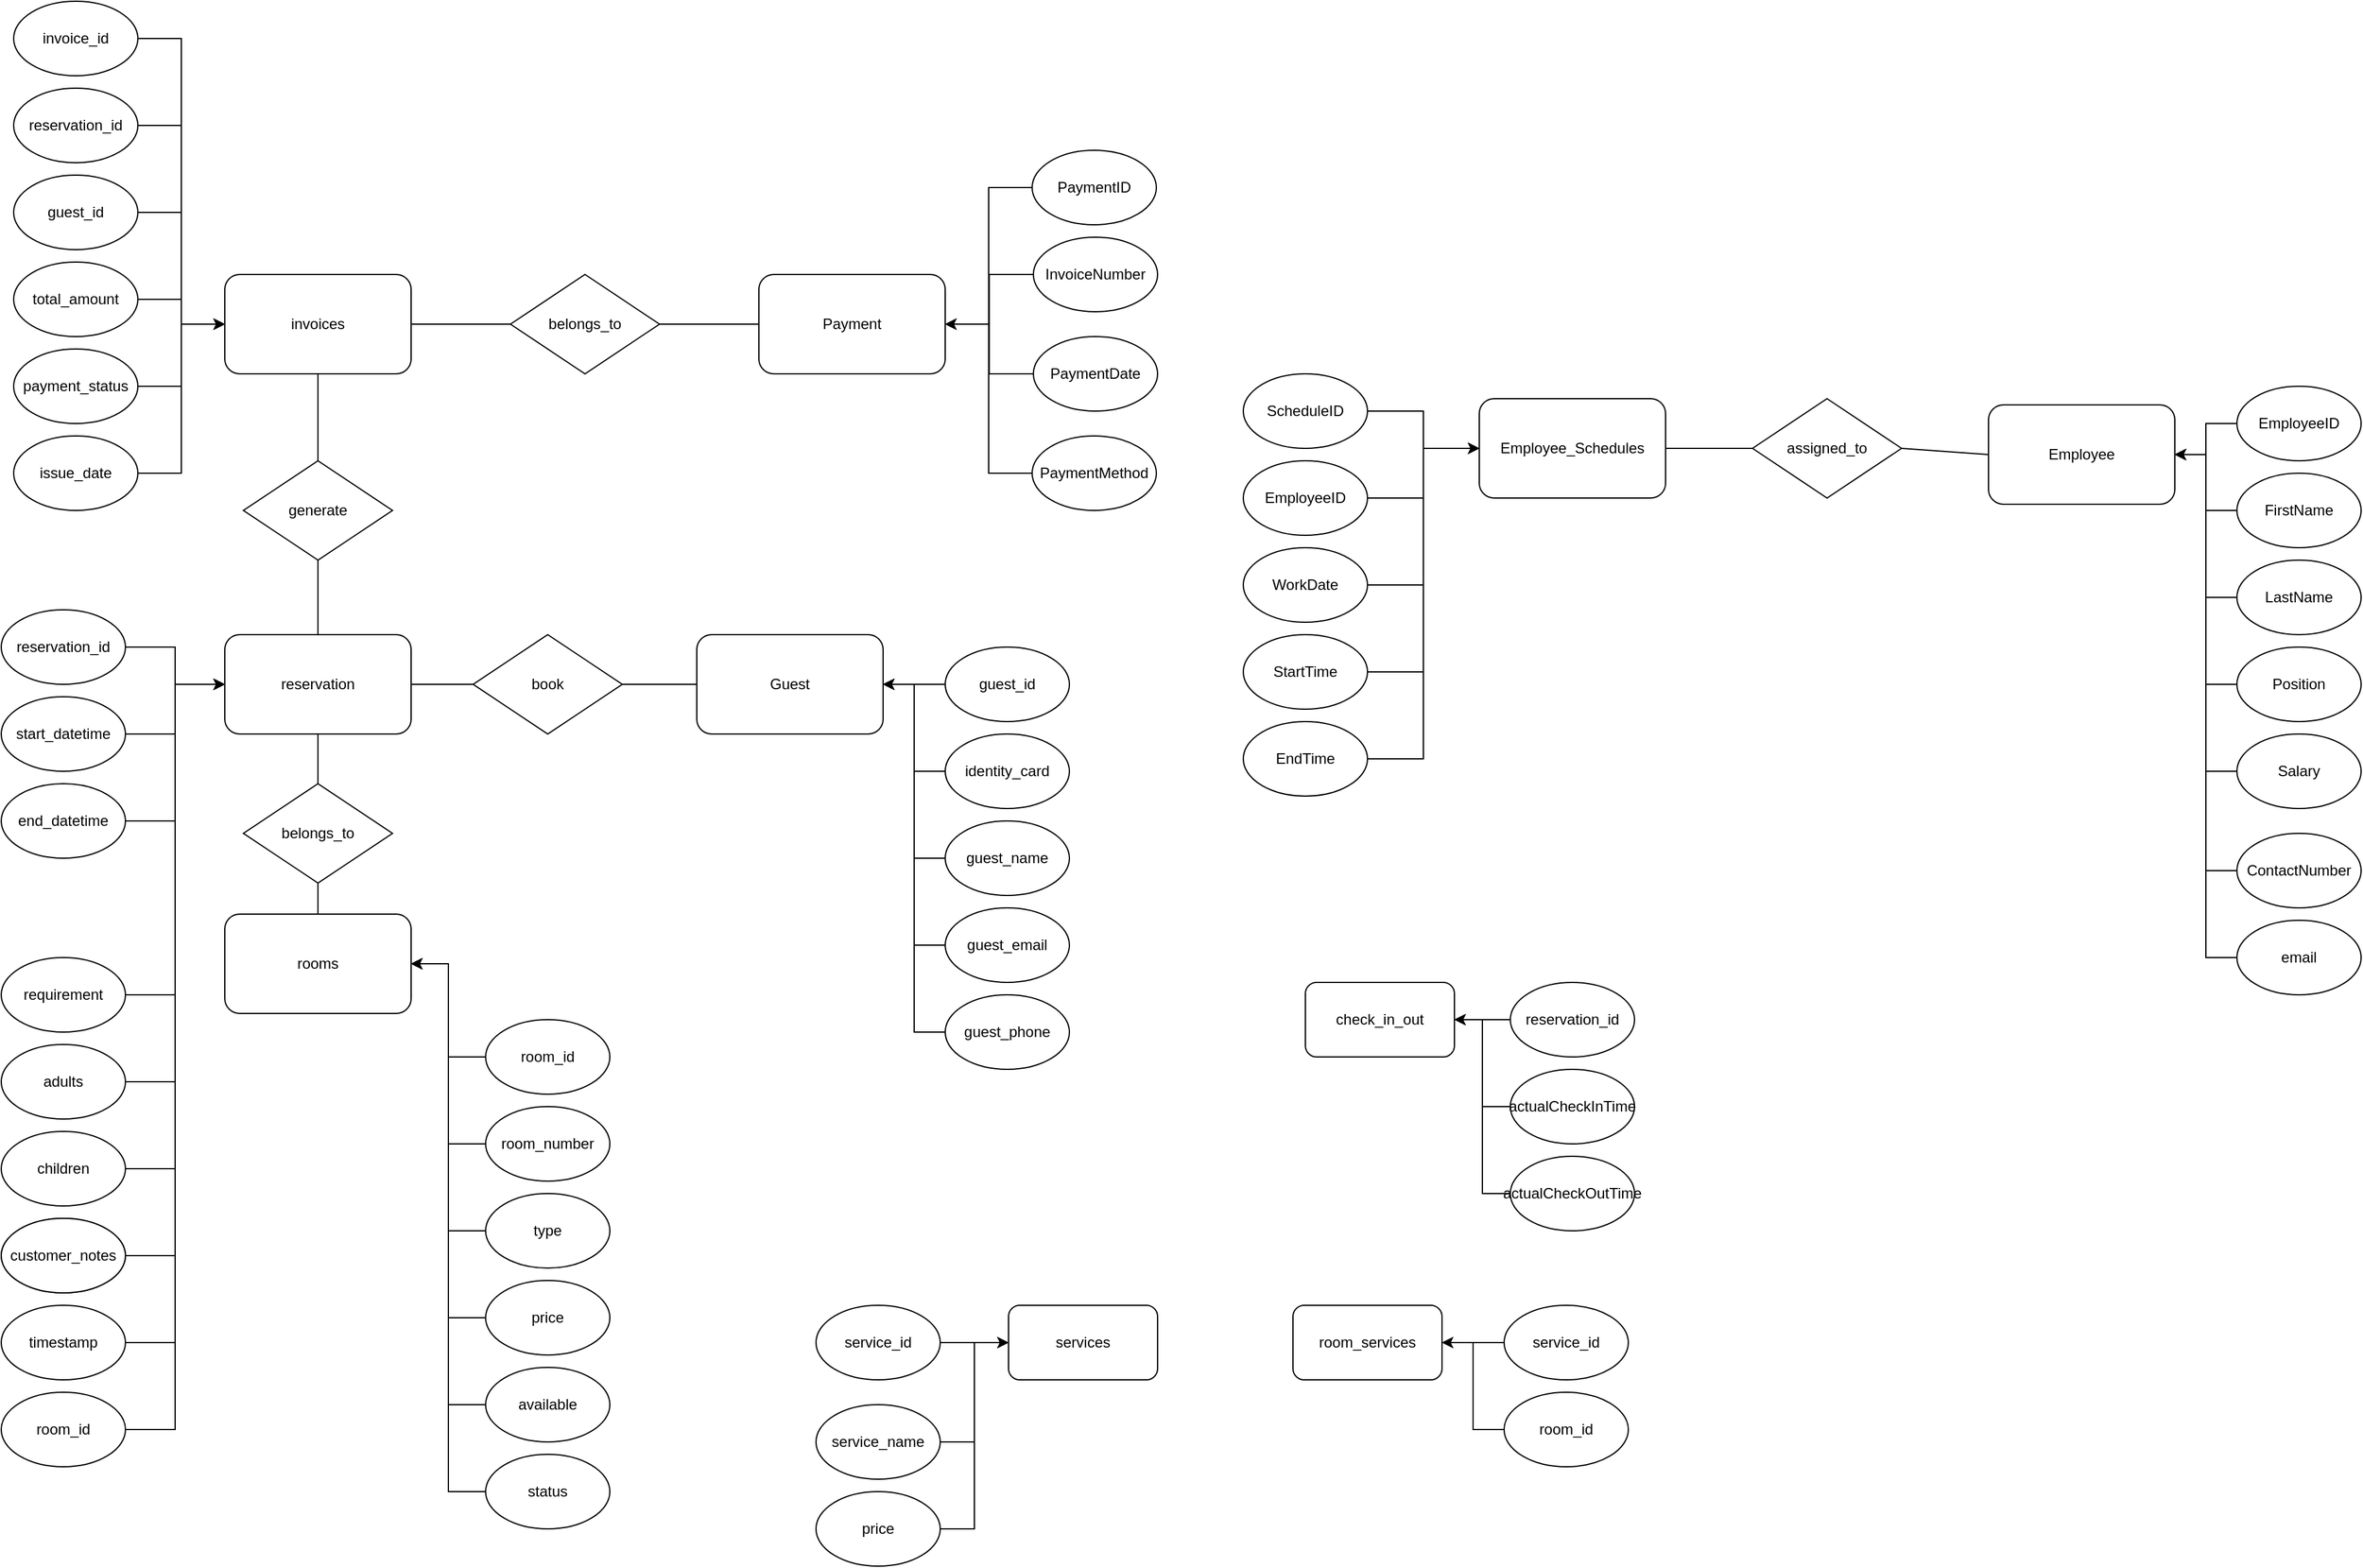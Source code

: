 <mxfile version="21.3.7" type="github">
  <diagram name="第 1 页" id="PDFTyF6WWpx5q8OWHohu">
    <mxGraphModel dx="1288" dy="1772" grid="1" gridSize="10" guides="1" tooltips="1" connect="1" arrows="1" fold="1" page="1" pageScale="1" pageWidth="827" pageHeight="1169" math="0" shadow="0">
      <root>
        <mxCell id="0" />
        <mxCell id="1" parent="0" />
        <mxCell id="RXHQ1XSv25AkQ3Qk1fcs-1" value="reservation" style="rounded=1;whiteSpace=wrap;html=1;" parent="1" vertex="1">
          <mxGeometry x="230" y="280" width="150" height="80" as="geometry" />
        </mxCell>
        <mxCell id="YuRVg5OCgSCOBWCLDBt9-1" style="edgeStyle=orthogonalEdgeStyle;rounded=0;orthogonalLoop=1;jettySize=auto;html=1;entryX=0;entryY=0.5;entryDx=0;entryDy=0;" parent="1" source="RXHQ1XSv25AkQ3Qk1fcs-2" target="RXHQ1XSv25AkQ3Qk1fcs-1" edge="1">
          <mxGeometry relative="1" as="geometry" />
        </mxCell>
        <mxCell id="RXHQ1XSv25AkQ3Qk1fcs-2" value="reservation_id" style="ellipse;whiteSpace=wrap;html=1;" parent="1" vertex="1">
          <mxGeometry x="50" y="260" width="100" height="60" as="geometry" />
        </mxCell>
        <mxCell id="YuRVg5OCgSCOBWCLDBt9-2" style="edgeStyle=orthogonalEdgeStyle;rounded=0;orthogonalLoop=1;jettySize=auto;html=1;entryX=0;entryY=0.5;entryDx=0;entryDy=0;" parent="1" source="RXHQ1XSv25AkQ3Qk1fcs-3" target="RXHQ1XSv25AkQ3Qk1fcs-1" edge="1">
          <mxGeometry relative="1" as="geometry" />
        </mxCell>
        <mxCell id="RXHQ1XSv25AkQ3Qk1fcs-3" value="start_datetime" style="ellipse;whiteSpace=wrap;html=1;" parent="1" vertex="1">
          <mxGeometry x="50" y="330" width="100" height="60" as="geometry" />
        </mxCell>
        <mxCell id="YuRVg5OCgSCOBWCLDBt9-3" style="edgeStyle=orthogonalEdgeStyle;rounded=0;orthogonalLoop=1;jettySize=auto;html=1;entryX=0;entryY=0.5;entryDx=0;entryDy=0;" parent="1" source="RXHQ1XSv25AkQ3Qk1fcs-4" target="RXHQ1XSv25AkQ3Qk1fcs-1" edge="1">
          <mxGeometry relative="1" as="geometry" />
        </mxCell>
        <mxCell id="RXHQ1XSv25AkQ3Qk1fcs-4" value="end_datetime" style="ellipse;whiteSpace=wrap;html=1;" parent="1" vertex="1">
          <mxGeometry x="50" y="400" width="100" height="60" as="geometry" />
        </mxCell>
        <mxCell id="YuRVg5OCgSCOBWCLDBt9-5" style="edgeStyle=orthogonalEdgeStyle;rounded=0;orthogonalLoop=1;jettySize=auto;html=1;entryX=0;entryY=0.5;entryDx=0;entryDy=0;" parent="1" source="RXHQ1XSv25AkQ3Qk1fcs-6" target="RXHQ1XSv25AkQ3Qk1fcs-1" edge="1">
          <mxGeometry relative="1" as="geometry" />
        </mxCell>
        <mxCell id="RXHQ1XSv25AkQ3Qk1fcs-6" value="requirement" style="ellipse;whiteSpace=wrap;html=1;" parent="1" vertex="1">
          <mxGeometry x="50" y="540" width="100" height="60" as="geometry" />
        </mxCell>
        <mxCell id="YuRVg5OCgSCOBWCLDBt9-6" style="edgeStyle=orthogonalEdgeStyle;rounded=0;orthogonalLoop=1;jettySize=auto;html=1;entryX=0;entryY=0.5;entryDx=0;entryDy=0;" parent="1" source="RXHQ1XSv25AkQ3Qk1fcs-7" target="RXHQ1XSv25AkQ3Qk1fcs-1" edge="1">
          <mxGeometry relative="1" as="geometry" />
        </mxCell>
        <mxCell id="RXHQ1XSv25AkQ3Qk1fcs-7" value="adults" style="ellipse;whiteSpace=wrap;html=1;" parent="1" vertex="1">
          <mxGeometry x="50" y="610" width="100" height="60" as="geometry" />
        </mxCell>
        <mxCell id="YuRVg5OCgSCOBWCLDBt9-7" style="edgeStyle=orthogonalEdgeStyle;rounded=0;orthogonalLoop=1;jettySize=auto;html=1;entryX=0;entryY=0.5;entryDx=0;entryDy=0;" parent="1" source="RXHQ1XSv25AkQ3Qk1fcs-8" target="RXHQ1XSv25AkQ3Qk1fcs-1" edge="1">
          <mxGeometry relative="1" as="geometry" />
        </mxCell>
        <mxCell id="RXHQ1XSv25AkQ3Qk1fcs-8" value="children" style="ellipse;whiteSpace=wrap;html=1;" parent="1" vertex="1">
          <mxGeometry x="50" y="680" width="100" height="60" as="geometry" />
        </mxCell>
        <mxCell id="RXHQ1XSv25AkQ3Qk1fcs-9" value="requests" style="ellipse;whiteSpace=wrap;html=1;" parent="1" vertex="1">
          <mxGeometry x="50" y="750" width="100" height="60" as="geometry" />
        </mxCell>
        <mxCell id="YuRVg5OCgSCOBWCLDBt9-8" style="edgeStyle=orthogonalEdgeStyle;rounded=0;orthogonalLoop=1;jettySize=auto;html=1;entryX=0;entryY=0.5;entryDx=0;entryDy=0;" parent="1" source="RXHQ1XSv25AkQ3Qk1fcs-10" target="RXHQ1XSv25AkQ3Qk1fcs-1" edge="1">
          <mxGeometry relative="1" as="geometry" />
        </mxCell>
        <mxCell id="RXHQ1XSv25AkQ3Qk1fcs-10" value="customer_notes" style="ellipse;whiteSpace=wrap;html=1;" parent="1" vertex="1">
          <mxGeometry x="50" y="750" width="100" height="60" as="geometry" />
        </mxCell>
        <mxCell id="YuRVg5OCgSCOBWCLDBt9-9" style="edgeStyle=orthogonalEdgeStyle;rounded=0;orthogonalLoop=1;jettySize=auto;html=1;entryX=0;entryY=0.5;entryDx=0;entryDy=0;" parent="1" source="RXHQ1XSv25AkQ3Qk1fcs-11" target="RXHQ1XSv25AkQ3Qk1fcs-1" edge="1">
          <mxGeometry relative="1" as="geometry" />
        </mxCell>
        <mxCell id="RXHQ1XSv25AkQ3Qk1fcs-11" value="timestamp" style="ellipse;whiteSpace=wrap;html=1;" parent="1" vertex="1">
          <mxGeometry x="50" y="820" width="100" height="60" as="geometry" />
        </mxCell>
        <mxCell id="YuRVg5OCgSCOBWCLDBt9-15" style="edgeStyle=orthogonalEdgeStyle;rounded=0;orthogonalLoop=1;jettySize=auto;html=1;entryX=1;entryY=0.5;entryDx=0;entryDy=0;" parent="1" source="RXHQ1XSv25AkQ3Qk1fcs-12" target="RXHQ1XSv25AkQ3Qk1fcs-35" edge="1">
          <mxGeometry relative="1" as="geometry" />
        </mxCell>
        <mxCell id="RXHQ1XSv25AkQ3Qk1fcs-12" value="identity_card" style="ellipse;whiteSpace=wrap;html=1;" parent="1" vertex="1">
          <mxGeometry x="810" y="360" width="100" height="60" as="geometry" />
        </mxCell>
        <mxCell id="RXHQ1XSv25AkQ3Qk1fcs-13" value="rooms" style="rounded=1;whiteSpace=wrap;html=1;" parent="1" vertex="1">
          <mxGeometry x="230" y="505" width="150" height="80" as="geometry" />
        </mxCell>
        <mxCell id="YuRVg5OCgSCOBWCLDBt9-25" style="edgeStyle=orthogonalEdgeStyle;rounded=0;orthogonalLoop=1;jettySize=auto;html=1;entryX=1;entryY=0.5;entryDx=0;entryDy=0;" parent="1" source="RXHQ1XSv25AkQ3Qk1fcs-15" target="RXHQ1XSv25AkQ3Qk1fcs-13" edge="1">
          <mxGeometry relative="1" as="geometry" />
        </mxCell>
        <mxCell id="RXHQ1XSv25AkQ3Qk1fcs-15" value="room_id" style="ellipse;whiteSpace=wrap;html=1;" parent="1" vertex="1">
          <mxGeometry x="440" y="590" width="100" height="60" as="geometry" />
        </mxCell>
        <mxCell id="YuRVg5OCgSCOBWCLDBt9-26" style="edgeStyle=orthogonalEdgeStyle;rounded=0;orthogonalLoop=1;jettySize=auto;html=1;entryX=1;entryY=0.5;entryDx=0;entryDy=0;" parent="1" source="RXHQ1XSv25AkQ3Qk1fcs-16" target="RXHQ1XSv25AkQ3Qk1fcs-13" edge="1">
          <mxGeometry relative="1" as="geometry" />
        </mxCell>
        <mxCell id="RXHQ1XSv25AkQ3Qk1fcs-16" value="room_number" style="ellipse;whiteSpace=wrap;html=1;" parent="1" vertex="1">
          <mxGeometry x="440" y="660" width="100" height="60" as="geometry" />
        </mxCell>
        <mxCell id="YuRVg5OCgSCOBWCLDBt9-27" style="edgeStyle=orthogonalEdgeStyle;rounded=0;orthogonalLoop=1;jettySize=auto;html=1;entryX=1;entryY=0.5;entryDx=0;entryDy=0;" parent="1" source="RXHQ1XSv25AkQ3Qk1fcs-17" target="RXHQ1XSv25AkQ3Qk1fcs-13" edge="1">
          <mxGeometry relative="1" as="geometry" />
        </mxCell>
        <mxCell id="RXHQ1XSv25AkQ3Qk1fcs-17" value="type" style="ellipse;whiteSpace=wrap;html=1;" parent="1" vertex="1">
          <mxGeometry x="440" y="730" width="100" height="60" as="geometry" />
        </mxCell>
        <mxCell id="YuRVg5OCgSCOBWCLDBt9-28" style="edgeStyle=orthogonalEdgeStyle;rounded=0;orthogonalLoop=1;jettySize=auto;html=1;entryX=1;entryY=0.5;entryDx=0;entryDy=0;" parent="1" source="RXHQ1XSv25AkQ3Qk1fcs-18" target="RXHQ1XSv25AkQ3Qk1fcs-13" edge="1">
          <mxGeometry relative="1" as="geometry" />
        </mxCell>
        <mxCell id="RXHQ1XSv25AkQ3Qk1fcs-18" value="price" style="ellipse;whiteSpace=wrap;html=1;" parent="1" vertex="1">
          <mxGeometry x="440" y="800" width="100" height="60" as="geometry" />
        </mxCell>
        <mxCell id="YuRVg5OCgSCOBWCLDBt9-29" style="edgeStyle=orthogonalEdgeStyle;rounded=0;orthogonalLoop=1;jettySize=auto;html=1;entryX=1;entryY=0.5;entryDx=0;entryDy=0;" parent="1" source="RXHQ1XSv25AkQ3Qk1fcs-19" target="RXHQ1XSv25AkQ3Qk1fcs-13" edge="1">
          <mxGeometry relative="1" as="geometry" />
        </mxCell>
        <mxCell id="RXHQ1XSv25AkQ3Qk1fcs-19" value="available" style="ellipse;whiteSpace=wrap;html=1;" parent="1" vertex="1">
          <mxGeometry x="440" y="870" width="100" height="60" as="geometry" />
        </mxCell>
        <mxCell id="YuRVg5OCgSCOBWCLDBt9-21" style="edgeStyle=orthogonalEdgeStyle;rounded=0;orthogonalLoop=1;jettySize=auto;html=1;entryX=1;entryY=0.5;entryDx=0;entryDy=0;" parent="1" source="RXHQ1XSv25AkQ3Qk1fcs-21" target="RXHQ1XSv25AkQ3Qk1fcs-35" edge="1">
          <mxGeometry relative="1" as="geometry" />
        </mxCell>
        <mxCell id="RXHQ1XSv25AkQ3Qk1fcs-21" value="guest_email" style="ellipse;whiteSpace=wrap;html=1;" parent="1" vertex="1">
          <mxGeometry x="810" y="500" width="100" height="60" as="geometry" />
        </mxCell>
        <mxCell id="YuRVg5OCgSCOBWCLDBt9-22" style="edgeStyle=orthogonalEdgeStyle;rounded=0;orthogonalLoop=1;jettySize=auto;html=1;entryX=1;entryY=0.5;entryDx=0;entryDy=0;" parent="1" source="RXHQ1XSv25AkQ3Qk1fcs-23" target="RXHQ1XSv25AkQ3Qk1fcs-35" edge="1">
          <mxGeometry relative="1" as="geometry" />
        </mxCell>
        <mxCell id="RXHQ1XSv25AkQ3Qk1fcs-23" value="guest_phone" style="ellipse;whiteSpace=wrap;html=1;" parent="1" vertex="1">
          <mxGeometry x="810" y="570" width="100" height="60" as="geometry" />
        </mxCell>
        <mxCell id="RXHQ1XSv25AkQ3Qk1fcs-24" value="invoices" style="rounded=1;whiteSpace=wrap;html=1;" parent="1" vertex="1">
          <mxGeometry x="230" y="-10" width="150" height="80" as="geometry" />
        </mxCell>
        <mxCell id="wKvJtehbNYMBdX50lIKt-2" style="edgeStyle=orthogonalEdgeStyle;rounded=0;orthogonalLoop=1;jettySize=auto;html=1;entryX=0;entryY=0.5;entryDx=0;entryDy=0;" edge="1" parent="1" source="RXHQ1XSv25AkQ3Qk1fcs-25" target="RXHQ1XSv25AkQ3Qk1fcs-24">
          <mxGeometry relative="1" as="geometry" />
        </mxCell>
        <mxCell id="RXHQ1XSv25AkQ3Qk1fcs-25" value="invoice_id" style="ellipse;whiteSpace=wrap;html=1;" parent="1" vertex="1">
          <mxGeometry x="60" y="-230" width="100" height="60" as="geometry" />
        </mxCell>
        <mxCell id="wKvJtehbNYMBdX50lIKt-3" style="edgeStyle=orthogonalEdgeStyle;rounded=0;orthogonalLoop=1;jettySize=auto;html=1;entryX=0;entryY=0.5;entryDx=0;entryDy=0;" edge="1" parent="1" source="RXHQ1XSv25AkQ3Qk1fcs-26" target="RXHQ1XSv25AkQ3Qk1fcs-24">
          <mxGeometry relative="1" as="geometry" />
        </mxCell>
        <mxCell id="RXHQ1XSv25AkQ3Qk1fcs-26" value="reservation_id" style="ellipse;whiteSpace=wrap;html=1;" parent="1" vertex="1">
          <mxGeometry x="60" y="-160" width="100" height="60" as="geometry" />
        </mxCell>
        <mxCell id="wKvJtehbNYMBdX50lIKt-4" style="edgeStyle=orthogonalEdgeStyle;rounded=0;orthogonalLoop=1;jettySize=auto;html=1;entryX=0;entryY=0.5;entryDx=0;entryDy=0;" edge="1" parent="1" source="RXHQ1XSv25AkQ3Qk1fcs-27" target="RXHQ1XSv25AkQ3Qk1fcs-24">
          <mxGeometry relative="1" as="geometry" />
        </mxCell>
        <mxCell id="RXHQ1XSv25AkQ3Qk1fcs-27" value="guest_id" style="ellipse;whiteSpace=wrap;html=1;" parent="1" vertex="1">
          <mxGeometry x="60" y="-90" width="100" height="60" as="geometry" />
        </mxCell>
        <mxCell id="wKvJtehbNYMBdX50lIKt-5" style="edgeStyle=orthogonalEdgeStyle;rounded=0;orthogonalLoop=1;jettySize=auto;html=1;entryX=0;entryY=0.5;entryDx=0;entryDy=0;" edge="1" parent="1" source="RXHQ1XSv25AkQ3Qk1fcs-28" target="RXHQ1XSv25AkQ3Qk1fcs-24">
          <mxGeometry relative="1" as="geometry" />
        </mxCell>
        <mxCell id="RXHQ1XSv25AkQ3Qk1fcs-28" value="total_amount" style="ellipse;whiteSpace=wrap;html=1;" parent="1" vertex="1">
          <mxGeometry x="60" y="-20" width="100" height="60" as="geometry" />
        </mxCell>
        <mxCell id="wKvJtehbNYMBdX50lIKt-6" style="edgeStyle=orthogonalEdgeStyle;rounded=0;orthogonalLoop=1;jettySize=auto;html=1;entryX=0;entryY=0.5;entryDx=0;entryDy=0;" edge="1" parent="1" source="RXHQ1XSv25AkQ3Qk1fcs-29" target="RXHQ1XSv25AkQ3Qk1fcs-24">
          <mxGeometry relative="1" as="geometry" />
        </mxCell>
        <mxCell id="RXHQ1XSv25AkQ3Qk1fcs-29" value="payment_status" style="ellipse;whiteSpace=wrap;html=1;" parent="1" vertex="1">
          <mxGeometry x="60" y="50" width="100" height="60" as="geometry" />
        </mxCell>
        <mxCell id="wKvJtehbNYMBdX50lIKt-7" style="edgeStyle=orthogonalEdgeStyle;rounded=0;orthogonalLoop=1;jettySize=auto;html=1;entryX=0;entryY=0.5;entryDx=0;entryDy=0;" edge="1" parent="1" source="RXHQ1XSv25AkQ3Qk1fcs-30" target="RXHQ1XSv25AkQ3Qk1fcs-24">
          <mxGeometry relative="1" as="geometry" />
        </mxCell>
        <mxCell id="RXHQ1XSv25AkQ3Qk1fcs-30" value="issue_date" style="ellipse;whiteSpace=wrap;html=1;" parent="1" vertex="1">
          <mxGeometry x="60" y="120" width="100" height="60" as="geometry" />
        </mxCell>
        <mxCell id="RXHQ1XSv25AkQ3Qk1fcs-31" value="Employee_Schedules" style="rounded=1;whiteSpace=wrap;html=1;" parent="1" vertex="1">
          <mxGeometry x="1240" y="90" width="150" height="80" as="geometry" />
        </mxCell>
        <mxCell id="RXHQ1XSv25AkQ3Qk1fcs-33" value="Employee" style="rounded=1;whiteSpace=wrap;html=1;" parent="1" vertex="1">
          <mxGeometry x="1650" y="95" width="150" height="80" as="geometry" />
        </mxCell>
        <mxCell id="RXHQ1XSv25AkQ3Qk1fcs-34" value="Payment" style="rounded=1;whiteSpace=wrap;html=1;" parent="1" vertex="1">
          <mxGeometry x="660" y="-10" width="150" height="80" as="geometry" />
        </mxCell>
        <mxCell id="RXHQ1XSv25AkQ3Qk1fcs-35" value="Guest" style="rounded=1;whiteSpace=wrap;html=1;" parent="1" vertex="1">
          <mxGeometry x="610" y="280" width="150" height="80" as="geometry" />
        </mxCell>
        <mxCell id="wKvJtehbNYMBdX50lIKt-18" style="edgeStyle=orthogonalEdgeStyle;rounded=0;orthogonalLoop=1;jettySize=auto;html=1;" edge="1" parent="1" source="RXHQ1XSv25AkQ3Qk1fcs-36" target="RXHQ1XSv25AkQ3Qk1fcs-31">
          <mxGeometry relative="1" as="geometry" />
        </mxCell>
        <mxCell id="RXHQ1XSv25AkQ3Qk1fcs-36" value="ScheduleID" style="ellipse;whiteSpace=wrap;html=1;" parent="1" vertex="1">
          <mxGeometry x="1050" y="70" width="100" height="60" as="geometry" />
        </mxCell>
        <mxCell id="wKvJtehbNYMBdX50lIKt-19" style="edgeStyle=orthogonalEdgeStyle;rounded=0;orthogonalLoop=1;jettySize=auto;html=1;entryX=0;entryY=0.5;entryDx=0;entryDy=0;" edge="1" parent="1" source="RXHQ1XSv25AkQ3Qk1fcs-37" target="RXHQ1XSv25AkQ3Qk1fcs-31">
          <mxGeometry relative="1" as="geometry" />
        </mxCell>
        <mxCell id="RXHQ1XSv25AkQ3Qk1fcs-37" value="EmployeeID " style="ellipse;whiteSpace=wrap;html=1;" parent="1" vertex="1">
          <mxGeometry x="1050" y="140" width="100" height="60" as="geometry" />
        </mxCell>
        <mxCell id="wKvJtehbNYMBdX50lIKt-20" style="edgeStyle=orthogonalEdgeStyle;rounded=0;orthogonalLoop=1;jettySize=auto;html=1;entryX=0;entryY=0.5;entryDx=0;entryDy=0;" edge="1" parent="1" source="RXHQ1XSv25AkQ3Qk1fcs-38" target="RXHQ1XSv25AkQ3Qk1fcs-31">
          <mxGeometry relative="1" as="geometry">
            <mxPoint x="1220" y="90" as="targetPoint" />
          </mxGeometry>
        </mxCell>
        <mxCell id="RXHQ1XSv25AkQ3Qk1fcs-38" value="WorkDate" style="ellipse;whiteSpace=wrap;html=1;" parent="1" vertex="1">
          <mxGeometry x="1050" y="210" width="100" height="60" as="geometry" />
        </mxCell>
        <mxCell id="wKvJtehbNYMBdX50lIKt-21" style="edgeStyle=orthogonalEdgeStyle;rounded=0;orthogonalLoop=1;jettySize=auto;html=1;entryX=0;entryY=0.5;entryDx=0;entryDy=0;" edge="1" parent="1" source="RXHQ1XSv25AkQ3Qk1fcs-39" target="RXHQ1XSv25AkQ3Qk1fcs-31">
          <mxGeometry relative="1" as="geometry" />
        </mxCell>
        <mxCell id="RXHQ1XSv25AkQ3Qk1fcs-39" value="StartTime" style="ellipse;whiteSpace=wrap;html=1;" parent="1" vertex="1">
          <mxGeometry x="1050" y="280" width="100" height="60" as="geometry" />
        </mxCell>
        <mxCell id="wKvJtehbNYMBdX50lIKt-23" style="edgeStyle=orthogonalEdgeStyle;rounded=0;orthogonalLoop=1;jettySize=auto;html=1;entryX=0;entryY=0.5;entryDx=0;entryDy=0;" edge="1" parent="1" source="RXHQ1XSv25AkQ3Qk1fcs-40" target="RXHQ1XSv25AkQ3Qk1fcs-31">
          <mxGeometry relative="1" as="geometry" />
        </mxCell>
        <mxCell id="RXHQ1XSv25AkQ3Qk1fcs-40" value="EndTime" style="ellipse;whiteSpace=wrap;html=1;" parent="1" vertex="1">
          <mxGeometry x="1050" y="350" width="100" height="60" as="geometry" />
        </mxCell>
        <mxCell id="wKvJtehbNYMBdX50lIKt-24" style="edgeStyle=orthogonalEdgeStyle;rounded=0;orthogonalLoop=1;jettySize=auto;html=1;entryX=1;entryY=0.5;entryDx=0;entryDy=0;" edge="1" parent="1" source="RXHQ1XSv25AkQ3Qk1fcs-41" target="RXHQ1XSv25AkQ3Qk1fcs-33">
          <mxGeometry relative="1" as="geometry" />
        </mxCell>
        <mxCell id="RXHQ1XSv25AkQ3Qk1fcs-41" value="EmployeeID " style="ellipse;whiteSpace=wrap;html=1;" parent="1" vertex="1">
          <mxGeometry x="1850" y="80" width="100" height="60" as="geometry" />
        </mxCell>
        <mxCell id="wKvJtehbNYMBdX50lIKt-25" style="edgeStyle=orthogonalEdgeStyle;rounded=0;orthogonalLoop=1;jettySize=auto;html=1;entryX=1;entryY=0.5;entryDx=0;entryDy=0;" edge="1" parent="1" source="RXHQ1XSv25AkQ3Qk1fcs-42" target="RXHQ1XSv25AkQ3Qk1fcs-33">
          <mxGeometry relative="1" as="geometry" />
        </mxCell>
        <mxCell id="RXHQ1XSv25AkQ3Qk1fcs-42" value="FirstName" style="ellipse;whiteSpace=wrap;html=1;" parent="1" vertex="1">
          <mxGeometry x="1850" y="150" width="100" height="60" as="geometry" />
        </mxCell>
        <mxCell id="wKvJtehbNYMBdX50lIKt-27" style="edgeStyle=orthogonalEdgeStyle;rounded=0;orthogonalLoop=1;jettySize=auto;html=1;entryX=1;entryY=0.5;entryDx=0;entryDy=0;" edge="1" parent="1" source="RXHQ1XSv25AkQ3Qk1fcs-43" target="RXHQ1XSv25AkQ3Qk1fcs-33">
          <mxGeometry relative="1" as="geometry" />
        </mxCell>
        <mxCell id="RXHQ1XSv25AkQ3Qk1fcs-43" value="Position" style="ellipse;whiteSpace=wrap;html=1;" parent="1" vertex="1">
          <mxGeometry x="1850" y="290" width="100" height="60" as="geometry" />
        </mxCell>
        <mxCell id="wKvJtehbNYMBdX50lIKt-26" style="edgeStyle=orthogonalEdgeStyle;rounded=0;orthogonalLoop=1;jettySize=auto;html=1;entryX=1;entryY=0.5;entryDx=0;entryDy=0;" edge="1" parent="1" source="RXHQ1XSv25AkQ3Qk1fcs-44" target="RXHQ1XSv25AkQ3Qk1fcs-33">
          <mxGeometry relative="1" as="geometry" />
        </mxCell>
        <mxCell id="RXHQ1XSv25AkQ3Qk1fcs-44" value="LastName " style="ellipse;whiteSpace=wrap;html=1;" parent="1" vertex="1">
          <mxGeometry x="1850" y="220" width="100" height="60" as="geometry" />
        </mxCell>
        <mxCell id="wKvJtehbNYMBdX50lIKt-28" style="edgeStyle=orthogonalEdgeStyle;rounded=0;orthogonalLoop=1;jettySize=auto;html=1;entryX=1;entryY=0.5;entryDx=0;entryDy=0;" edge="1" parent="1" source="RXHQ1XSv25AkQ3Qk1fcs-46" target="RXHQ1XSv25AkQ3Qk1fcs-33">
          <mxGeometry relative="1" as="geometry" />
        </mxCell>
        <mxCell id="RXHQ1XSv25AkQ3Qk1fcs-46" value="Salary" style="ellipse;whiteSpace=wrap;html=1;" parent="1" vertex="1">
          <mxGeometry x="1850" y="360" width="100" height="60" as="geometry" />
        </mxCell>
        <mxCell id="wKvJtehbNYMBdX50lIKt-29" style="edgeStyle=orthogonalEdgeStyle;rounded=0;orthogonalLoop=1;jettySize=auto;html=1;entryX=1;entryY=0.5;entryDx=0;entryDy=0;" edge="1" parent="1" source="RXHQ1XSv25AkQ3Qk1fcs-47" target="RXHQ1XSv25AkQ3Qk1fcs-33">
          <mxGeometry relative="1" as="geometry" />
        </mxCell>
        <mxCell id="RXHQ1XSv25AkQ3Qk1fcs-47" value="ContactNumber" style="ellipse;whiteSpace=wrap;html=1;" parent="1" vertex="1">
          <mxGeometry x="1850" y="440" width="100" height="60" as="geometry" />
        </mxCell>
        <mxCell id="wKvJtehbNYMBdX50lIKt-30" style="edgeStyle=orthogonalEdgeStyle;rounded=0;orthogonalLoop=1;jettySize=auto;html=1;entryX=1;entryY=0.5;entryDx=0;entryDy=0;" edge="1" parent="1" source="RXHQ1XSv25AkQ3Qk1fcs-48" target="RXHQ1XSv25AkQ3Qk1fcs-33">
          <mxGeometry relative="1" as="geometry" />
        </mxCell>
        <mxCell id="RXHQ1XSv25AkQ3Qk1fcs-48" value="email" style="ellipse;whiteSpace=wrap;html=1;" parent="1" vertex="1">
          <mxGeometry x="1850" y="510" width="100" height="60" as="geometry" />
        </mxCell>
        <mxCell id="wKvJtehbNYMBdX50lIKt-8" style="edgeStyle=orthogonalEdgeStyle;rounded=0;orthogonalLoop=1;jettySize=auto;html=1;entryX=1;entryY=0.5;entryDx=0;entryDy=0;" edge="1" parent="1" source="RXHQ1XSv25AkQ3Qk1fcs-49" target="RXHQ1XSv25AkQ3Qk1fcs-34">
          <mxGeometry relative="1" as="geometry" />
        </mxCell>
        <mxCell id="RXHQ1XSv25AkQ3Qk1fcs-49" value="PaymentID" style="ellipse;whiteSpace=wrap;html=1;" parent="1" vertex="1">
          <mxGeometry x="880" y="-110" width="100" height="60" as="geometry" />
        </mxCell>
        <mxCell id="wKvJtehbNYMBdX50lIKt-9" style="edgeStyle=orthogonalEdgeStyle;rounded=0;orthogonalLoop=1;jettySize=auto;html=1;entryX=1;entryY=0.5;entryDx=0;entryDy=0;" edge="1" parent="1" source="RXHQ1XSv25AkQ3Qk1fcs-50" target="RXHQ1XSv25AkQ3Qk1fcs-34">
          <mxGeometry relative="1" as="geometry" />
        </mxCell>
        <mxCell id="RXHQ1XSv25AkQ3Qk1fcs-50" value="InvoiceNumber " style="ellipse;whiteSpace=wrap;html=1;" parent="1" vertex="1">
          <mxGeometry x="881" y="-40" width="100" height="60" as="geometry" />
        </mxCell>
        <mxCell id="wKvJtehbNYMBdX50lIKt-10" style="edgeStyle=orthogonalEdgeStyle;rounded=0;orthogonalLoop=1;jettySize=auto;html=1;entryX=1;entryY=0.5;entryDx=0;entryDy=0;" edge="1" parent="1" source="RXHQ1XSv25AkQ3Qk1fcs-51" target="RXHQ1XSv25AkQ3Qk1fcs-34">
          <mxGeometry relative="1" as="geometry" />
        </mxCell>
        <mxCell id="RXHQ1XSv25AkQ3Qk1fcs-51" value="PaymentDate " style="ellipse;whiteSpace=wrap;html=1;" parent="1" vertex="1">
          <mxGeometry x="881" y="40" width="100" height="60" as="geometry" />
        </mxCell>
        <mxCell id="wKvJtehbNYMBdX50lIKt-11" style="edgeStyle=orthogonalEdgeStyle;rounded=0;orthogonalLoop=1;jettySize=auto;html=1;entryX=1;entryY=0.5;entryDx=0;entryDy=0;" edge="1" parent="1" source="RXHQ1XSv25AkQ3Qk1fcs-52" target="RXHQ1XSv25AkQ3Qk1fcs-34">
          <mxGeometry relative="1" as="geometry" />
        </mxCell>
        <mxCell id="RXHQ1XSv25AkQ3Qk1fcs-52" value="PaymentMethod" style="ellipse;whiteSpace=wrap;html=1;" parent="1" vertex="1">
          <mxGeometry x="880" y="120" width="100" height="60" as="geometry" />
        </mxCell>
        <mxCell id="YuRVg5OCgSCOBWCLDBt9-11" value="book" style="rhombus;whiteSpace=wrap;html=1;" parent="1" vertex="1">
          <mxGeometry x="430" y="280" width="120" height="80" as="geometry" />
        </mxCell>
        <mxCell id="YuRVg5OCgSCOBWCLDBt9-13" value="" style="endArrow=none;html=1;rounded=0;exitX=1;exitY=0.5;exitDx=0;exitDy=0;" parent="1" source="RXHQ1XSv25AkQ3Qk1fcs-1" edge="1">
          <mxGeometry width="50" height="50" relative="1" as="geometry">
            <mxPoint x="320" y="300" as="sourcePoint" />
            <mxPoint x="430" y="320" as="targetPoint" />
          </mxGeometry>
        </mxCell>
        <mxCell id="YuRVg5OCgSCOBWCLDBt9-14" value="" style="endArrow=none;html=1;rounded=0;exitX=1;exitY=0.5;exitDx=0;exitDy=0;entryX=0;entryY=0.5;entryDx=0;entryDy=0;" parent="1" source="YuRVg5OCgSCOBWCLDBt9-11" target="RXHQ1XSv25AkQ3Qk1fcs-35" edge="1">
          <mxGeometry width="50" height="50" relative="1" as="geometry">
            <mxPoint x="390" y="330" as="sourcePoint" />
            <mxPoint x="440" y="330" as="targetPoint" />
          </mxGeometry>
        </mxCell>
        <mxCell id="YuRVg5OCgSCOBWCLDBt9-19" style="edgeStyle=orthogonalEdgeStyle;rounded=0;orthogonalLoop=1;jettySize=auto;html=1;entryX=1;entryY=0.5;entryDx=0;entryDy=0;" parent="1" source="YuRVg5OCgSCOBWCLDBt9-16" target="RXHQ1XSv25AkQ3Qk1fcs-35" edge="1">
          <mxGeometry relative="1" as="geometry">
            <mxPoint x="800" y="325" as="targetPoint" />
          </mxGeometry>
        </mxCell>
        <mxCell id="YuRVg5OCgSCOBWCLDBt9-16" value="guest_id" style="ellipse;whiteSpace=wrap;html=1;" parent="1" vertex="1">
          <mxGeometry x="810" y="290" width="100" height="60" as="geometry" />
        </mxCell>
        <mxCell id="YuRVg5OCgSCOBWCLDBt9-20" style="edgeStyle=orthogonalEdgeStyle;rounded=0;orthogonalLoop=1;jettySize=auto;html=1;entryX=1;entryY=0.5;entryDx=0;entryDy=0;" parent="1" source="YuRVg5OCgSCOBWCLDBt9-17" target="RXHQ1XSv25AkQ3Qk1fcs-35" edge="1">
          <mxGeometry relative="1" as="geometry" />
        </mxCell>
        <mxCell id="YuRVg5OCgSCOBWCLDBt9-17" value="guest_name" style="ellipse;whiteSpace=wrap;html=1;" parent="1" vertex="1">
          <mxGeometry x="810" y="430" width="100" height="60" as="geometry" />
        </mxCell>
        <mxCell id="YuRVg5OCgSCOBWCLDBt9-24" style="edgeStyle=orthogonalEdgeStyle;rounded=0;orthogonalLoop=1;jettySize=auto;html=1;entryX=0;entryY=0.5;entryDx=0;entryDy=0;" parent="1" source="YuRVg5OCgSCOBWCLDBt9-23" target="RXHQ1XSv25AkQ3Qk1fcs-1" edge="1">
          <mxGeometry relative="1" as="geometry" />
        </mxCell>
        <mxCell id="YuRVg5OCgSCOBWCLDBt9-23" value="room_id" style="ellipse;whiteSpace=wrap;html=1;" parent="1" vertex="1">
          <mxGeometry x="50" y="890" width="100" height="60" as="geometry" />
        </mxCell>
        <mxCell id="YuRVg5OCgSCOBWCLDBt9-30" value="belongs_to" style="rhombus;whiteSpace=wrap;html=1;" parent="1" vertex="1">
          <mxGeometry x="245" y="400" width="120" height="80" as="geometry" />
        </mxCell>
        <mxCell id="YuRVg5OCgSCOBWCLDBt9-31" value="" style="endArrow=none;html=1;rounded=0;exitX=0.5;exitY=1;exitDx=0;exitDy=0;entryX=0.5;entryY=0;entryDx=0;entryDy=0;" parent="1" source="RXHQ1XSv25AkQ3Qk1fcs-1" target="YuRVg5OCgSCOBWCLDBt9-30" edge="1">
          <mxGeometry width="50" height="50" relative="1" as="geometry">
            <mxPoint x="390" y="330" as="sourcePoint" />
            <mxPoint x="440" y="330" as="targetPoint" />
          </mxGeometry>
        </mxCell>
        <mxCell id="YuRVg5OCgSCOBWCLDBt9-32" value="" style="endArrow=none;html=1;rounded=0;exitX=0.5;exitY=1;exitDx=0;exitDy=0;entryX=0.5;entryY=0;entryDx=0;entryDy=0;" parent="1" source="YuRVg5OCgSCOBWCLDBt9-30" target="RXHQ1XSv25AkQ3Qk1fcs-13" edge="1">
          <mxGeometry width="50" height="50" relative="1" as="geometry">
            <mxPoint x="315" y="370" as="sourcePoint" />
            <mxPoint x="315" y="410" as="targetPoint" />
          </mxGeometry>
        </mxCell>
        <mxCell id="wKvJtehbNYMBdX50lIKt-12" value="" style="endArrow=none;html=1;rounded=0;exitX=1;exitY=0.5;exitDx=0;exitDy=0;" edge="1" parent="1" source="RXHQ1XSv25AkQ3Qk1fcs-24">
          <mxGeometry width="50" height="50" relative="1" as="geometry">
            <mxPoint x="390" y="330" as="sourcePoint" />
            <mxPoint x="460" y="30" as="targetPoint" />
          </mxGeometry>
        </mxCell>
        <mxCell id="wKvJtehbNYMBdX50lIKt-13" value="belongs_to" style="rhombus;whiteSpace=wrap;html=1;" vertex="1" parent="1">
          <mxGeometry x="460" y="-10" width="120" height="80" as="geometry" />
        </mxCell>
        <mxCell id="wKvJtehbNYMBdX50lIKt-14" value="" style="endArrow=none;html=1;rounded=0;exitX=0;exitY=0.5;exitDx=0;exitDy=0;entryX=1;entryY=0.5;entryDx=0;entryDy=0;" edge="1" parent="1" source="RXHQ1XSv25AkQ3Qk1fcs-34" target="wKvJtehbNYMBdX50lIKt-13">
          <mxGeometry width="50" height="50" relative="1" as="geometry">
            <mxPoint x="390" y="40" as="sourcePoint" />
            <mxPoint x="470" y="40" as="targetPoint" />
          </mxGeometry>
        </mxCell>
        <mxCell id="wKvJtehbNYMBdX50lIKt-15" value="generate" style="rhombus;whiteSpace=wrap;html=1;" vertex="1" parent="1">
          <mxGeometry x="245" y="140" width="120" height="80" as="geometry" />
        </mxCell>
        <mxCell id="wKvJtehbNYMBdX50lIKt-16" value="" style="endArrow=none;html=1;rounded=0;exitX=0.5;exitY=1;exitDx=0;exitDy=0;entryX=0.5;entryY=0;entryDx=0;entryDy=0;" edge="1" parent="1" source="wKvJtehbNYMBdX50lIKt-15" target="RXHQ1XSv25AkQ3Qk1fcs-1">
          <mxGeometry width="50" height="50" relative="1" as="geometry">
            <mxPoint x="390" y="40" as="sourcePoint" />
            <mxPoint x="470" y="40" as="targetPoint" />
          </mxGeometry>
        </mxCell>
        <mxCell id="wKvJtehbNYMBdX50lIKt-17" value="" style="endArrow=none;html=1;rounded=0;exitX=0.5;exitY=0;exitDx=0;exitDy=0;entryX=0.5;entryY=1;entryDx=0;entryDy=0;" edge="1" parent="1" source="wKvJtehbNYMBdX50lIKt-15" target="RXHQ1XSv25AkQ3Qk1fcs-24">
          <mxGeometry width="50" height="50" relative="1" as="geometry">
            <mxPoint x="315" y="230" as="sourcePoint" />
            <mxPoint x="315" y="290" as="targetPoint" />
          </mxGeometry>
        </mxCell>
        <mxCell id="wKvJtehbNYMBdX50lIKt-31" value="assigned_to" style="rhombus;whiteSpace=wrap;html=1;" vertex="1" parent="1">
          <mxGeometry x="1460" y="90" width="120" height="80" as="geometry" />
        </mxCell>
        <mxCell id="wKvJtehbNYMBdX50lIKt-34" value="" style="endArrow=none;html=1;rounded=0;exitX=1;exitY=0.5;exitDx=0;exitDy=0;entryX=0;entryY=0.5;entryDx=0;entryDy=0;" edge="1" parent="1" source="RXHQ1XSv25AkQ3Qk1fcs-31" target="wKvJtehbNYMBdX50lIKt-31">
          <mxGeometry width="50" height="50" relative="1" as="geometry">
            <mxPoint x="1460" y="220" as="sourcePoint" />
            <mxPoint x="1510" y="170" as="targetPoint" />
          </mxGeometry>
        </mxCell>
        <mxCell id="wKvJtehbNYMBdX50lIKt-36" value="" style="endArrow=none;html=1;rounded=0;exitX=1;exitY=0.5;exitDx=0;exitDy=0;entryX=0;entryY=0.5;entryDx=0;entryDy=0;" edge="1" parent="1" source="wKvJtehbNYMBdX50lIKt-31" target="RXHQ1XSv25AkQ3Qk1fcs-33">
          <mxGeometry width="50" height="50" relative="1" as="geometry">
            <mxPoint x="1460" y="310" as="sourcePoint" />
            <mxPoint x="1510" y="260" as="targetPoint" />
          </mxGeometry>
        </mxCell>
        <mxCell id="wKvJtehbNYMBdX50lIKt-37" value="services" style="rounded=1;whiteSpace=wrap;html=1;" vertex="1" parent="1">
          <mxGeometry x="861" y="820" width="120" height="60" as="geometry" />
        </mxCell>
        <mxCell id="wKvJtehbNYMBdX50lIKt-42" style="edgeStyle=orthogonalEdgeStyle;rounded=0;orthogonalLoop=1;jettySize=auto;html=1;" edge="1" parent="1" source="wKvJtehbNYMBdX50lIKt-38" target="wKvJtehbNYMBdX50lIKt-37">
          <mxGeometry relative="1" as="geometry" />
        </mxCell>
        <mxCell id="wKvJtehbNYMBdX50lIKt-38" value="service_id" style="ellipse;whiteSpace=wrap;html=1;" vertex="1" parent="1">
          <mxGeometry x="706" y="820" width="100" height="60" as="geometry" />
        </mxCell>
        <mxCell id="wKvJtehbNYMBdX50lIKt-43" style="edgeStyle=orthogonalEdgeStyle;rounded=0;orthogonalLoop=1;jettySize=auto;html=1;entryX=0;entryY=0.5;entryDx=0;entryDy=0;" edge="1" parent="1" source="wKvJtehbNYMBdX50lIKt-39" target="wKvJtehbNYMBdX50lIKt-37">
          <mxGeometry relative="1" as="geometry" />
        </mxCell>
        <mxCell id="wKvJtehbNYMBdX50lIKt-39" value="service_name" style="ellipse;whiteSpace=wrap;html=1;" vertex="1" parent="1">
          <mxGeometry x="706" y="900" width="100" height="60" as="geometry" />
        </mxCell>
        <mxCell id="wKvJtehbNYMBdX50lIKt-44" style="edgeStyle=orthogonalEdgeStyle;rounded=0;orthogonalLoop=1;jettySize=auto;html=1;entryX=0;entryY=0.5;entryDx=0;entryDy=0;" edge="1" parent="1" source="wKvJtehbNYMBdX50lIKt-40" target="wKvJtehbNYMBdX50lIKt-37">
          <mxGeometry relative="1" as="geometry">
            <mxPoint x="831" y="1000" as="targetPoint" />
          </mxGeometry>
        </mxCell>
        <mxCell id="wKvJtehbNYMBdX50lIKt-40" value="price" style="ellipse;whiteSpace=wrap;html=1;" vertex="1" parent="1">
          <mxGeometry x="706" y="970" width="100" height="60" as="geometry" />
        </mxCell>
        <mxCell id="wKvJtehbNYMBdX50lIKt-46" value="room_services" style="rounded=1;whiteSpace=wrap;html=1;" vertex="1" parent="1">
          <mxGeometry x="1090" y="820" width="120" height="60" as="geometry" />
        </mxCell>
        <mxCell id="wKvJtehbNYMBdX50lIKt-49" style="edgeStyle=orthogonalEdgeStyle;rounded=0;orthogonalLoop=1;jettySize=auto;html=1;entryX=1;entryY=0.5;entryDx=0;entryDy=0;" edge="1" parent="1" source="wKvJtehbNYMBdX50lIKt-47" target="wKvJtehbNYMBdX50lIKt-46">
          <mxGeometry relative="1" as="geometry" />
        </mxCell>
        <mxCell id="wKvJtehbNYMBdX50lIKt-47" value="service_id" style="ellipse;whiteSpace=wrap;html=1;" vertex="1" parent="1">
          <mxGeometry x="1260" y="820" width="100" height="60" as="geometry" />
        </mxCell>
        <mxCell id="wKvJtehbNYMBdX50lIKt-50" style="edgeStyle=orthogonalEdgeStyle;rounded=0;orthogonalLoop=1;jettySize=auto;html=1;entryX=1;entryY=0.5;entryDx=0;entryDy=0;" edge="1" parent="1" source="wKvJtehbNYMBdX50lIKt-48" target="wKvJtehbNYMBdX50lIKt-46">
          <mxGeometry relative="1" as="geometry" />
        </mxCell>
        <mxCell id="wKvJtehbNYMBdX50lIKt-48" value="room_id" style="ellipse;whiteSpace=wrap;html=1;" vertex="1" parent="1">
          <mxGeometry x="1260" y="890" width="100" height="60" as="geometry" />
        </mxCell>
        <mxCell id="wKvJtehbNYMBdX50lIKt-52" style="edgeStyle=orthogonalEdgeStyle;rounded=0;orthogonalLoop=1;jettySize=auto;html=1;entryX=1;entryY=0.5;entryDx=0;entryDy=0;" edge="1" parent="1" source="wKvJtehbNYMBdX50lIKt-51" target="RXHQ1XSv25AkQ3Qk1fcs-13">
          <mxGeometry relative="1" as="geometry" />
        </mxCell>
        <mxCell id="wKvJtehbNYMBdX50lIKt-51" value="status" style="ellipse;whiteSpace=wrap;html=1;" vertex="1" parent="1">
          <mxGeometry x="440" y="940" width="100" height="60" as="geometry" />
        </mxCell>
        <mxCell id="wKvJtehbNYMBdX50lIKt-54" value="check_in_out" style="rounded=1;whiteSpace=wrap;html=1;" vertex="1" parent="1">
          <mxGeometry x="1100" y="560" width="120" height="60" as="geometry" />
        </mxCell>
        <mxCell id="wKvJtehbNYMBdX50lIKt-58" style="edgeStyle=orthogonalEdgeStyle;rounded=0;orthogonalLoop=1;jettySize=auto;html=1;" edge="1" parent="1" source="wKvJtehbNYMBdX50lIKt-55" target="wKvJtehbNYMBdX50lIKt-54">
          <mxGeometry relative="1" as="geometry" />
        </mxCell>
        <mxCell id="wKvJtehbNYMBdX50lIKt-55" value="reservation_id" style="ellipse;whiteSpace=wrap;html=1;" vertex="1" parent="1">
          <mxGeometry x="1265" y="560" width="100" height="60" as="geometry" />
        </mxCell>
        <mxCell id="wKvJtehbNYMBdX50lIKt-59" style="edgeStyle=orthogonalEdgeStyle;rounded=0;orthogonalLoop=1;jettySize=auto;html=1;entryX=1;entryY=0.5;entryDx=0;entryDy=0;" edge="1" parent="1" source="wKvJtehbNYMBdX50lIKt-56" target="wKvJtehbNYMBdX50lIKt-54">
          <mxGeometry relative="1" as="geometry" />
        </mxCell>
        <mxCell id="wKvJtehbNYMBdX50lIKt-56" value="actualCheckInTime" style="ellipse;whiteSpace=wrap;html=1;" vertex="1" parent="1">
          <mxGeometry x="1265" y="630" width="100" height="60" as="geometry" />
        </mxCell>
        <mxCell id="wKvJtehbNYMBdX50lIKt-60" style="edgeStyle=orthogonalEdgeStyle;rounded=0;orthogonalLoop=1;jettySize=auto;html=1;entryX=1;entryY=0.5;entryDx=0;entryDy=0;" edge="1" parent="1" source="wKvJtehbNYMBdX50lIKt-57" target="wKvJtehbNYMBdX50lIKt-54">
          <mxGeometry relative="1" as="geometry">
            <mxPoint x="1220" y="680" as="targetPoint" />
          </mxGeometry>
        </mxCell>
        <mxCell id="wKvJtehbNYMBdX50lIKt-57" value="actualCheckOutTime" style="ellipse;whiteSpace=wrap;html=1;" vertex="1" parent="1">
          <mxGeometry x="1265" y="700" width="100" height="60" as="geometry" />
        </mxCell>
      </root>
    </mxGraphModel>
  </diagram>
</mxfile>
